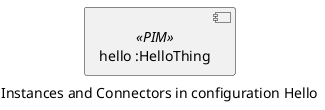 @startuml
caption Instances and Connectors in configuration Hello
component "hello :HelloThing"<<PIM>>
@enduml